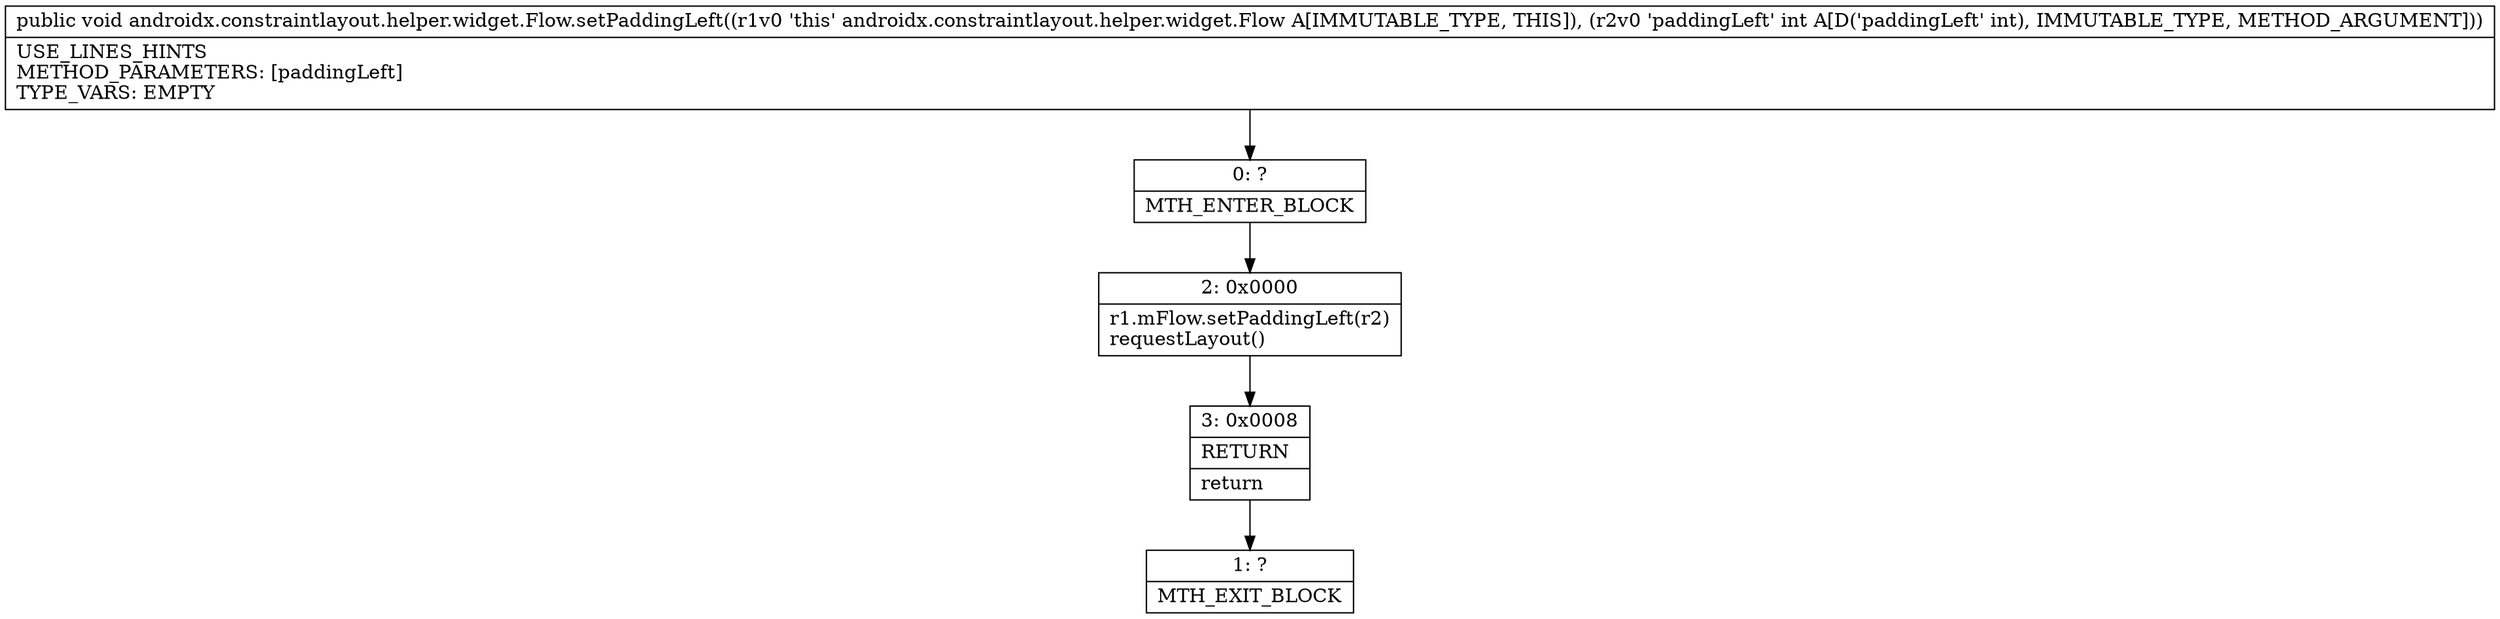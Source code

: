 digraph "CFG forandroidx.constraintlayout.helper.widget.Flow.setPaddingLeft(I)V" {
Node_0 [shape=record,label="{0\:\ ?|MTH_ENTER_BLOCK\l}"];
Node_2 [shape=record,label="{2\:\ 0x0000|r1.mFlow.setPaddingLeft(r2)\lrequestLayout()\l}"];
Node_3 [shape=record,label="{3\:\ 0x0008|RETURN\l|return\l}"];
Node_1 [shape=record,label="{1\:\ ?|MTH_EXIT_BLOCK\l}"];
MethodNode[shape=record,label="{public void androidx.constraintlayout.helper.widget.Flow.setPaddingLeft((r1v0 'this' androidx.constraintlayout.helper.widget.Flow A[IMMUTABLE_TYPE, THIS]), (r2v0 'paddingLeft' int A[D('paddingLeft' int), IMMUTABLE_TYPE, METHOD_ARGUMENT]))  | USE_LINES_HINTS\lMETHOD_PARAMETERS: [paddingLeft]\lTYPE_VARS: EMPTY\l}"];
MethodNode -> Node_0;Node_0 -> Node_2;
Node_2 -> Node_3;
Node_3 -> Node_1;
}

